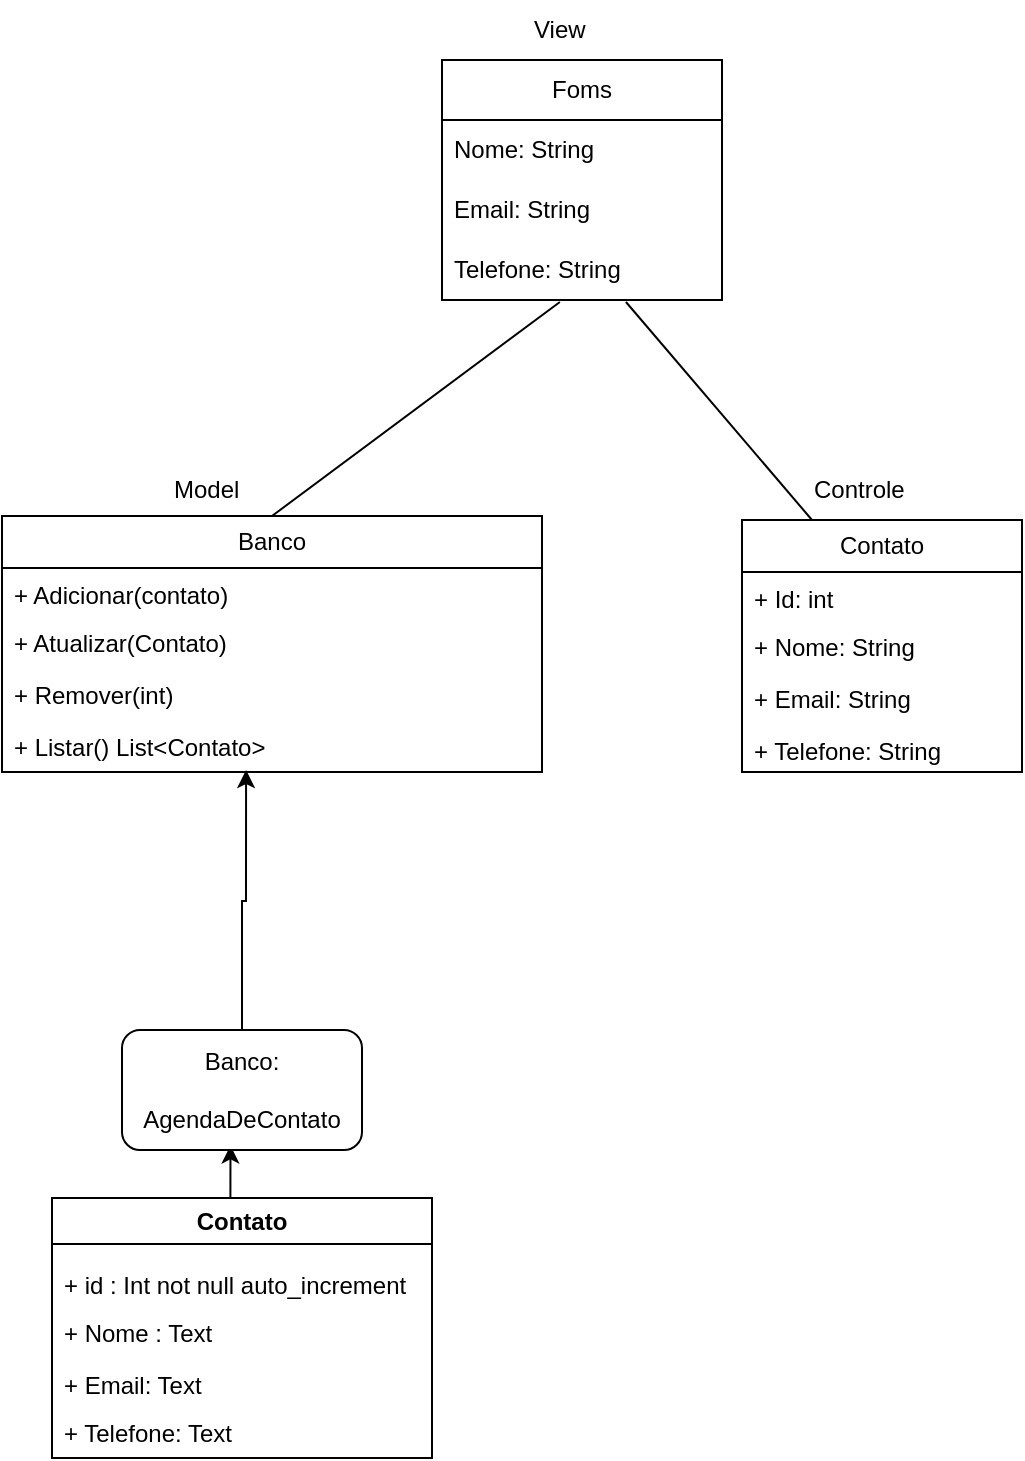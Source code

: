 <mxfile version="28.1.2">
  <diagram name="Página-1" id="9Mne3RvJwUTy3uy8LQMm">
    <mxGraphModel dx="1426" dy="841" grid="1" gridSize="10" guides="1" tooltips="1" connect="1" arrows="1" fold="1" page="1" pageScale="1" pageWidth="827" pageHeight="1169" math="0" shadow="0">
      <root>
        <mxCell id="0" />
        <mxCell id="1" parent="0" />
        <mxCell id="Sx7Xksbg1tdgJew51vxX-1" value="Contato" style="swimlane;fontStyle=0;childLayout=stackLayout;horizontal=1;startSize=26;horizontalStack=0;resizeParent=1;resizeParentMax=0;resizeLast=0;collapsible=1;marginBottom=0;whiteSpace=wrap;html=1;" parent="1" vertex="1">
          <mxGeometry x="820" y="500" width="140" height="126" as="geometry" />
        </mxCell>
        <mxCell id="Sx7Xksbg1tdgJew51vxX-2" value="+ Id: int" style="text;strokeColor=none;fillColor=none;align=left;verticalAlign=top;spacingLeft=4;spacingRight=4;overflow=hidden;rotatable=0;points=[[0,0.5],[1,0.5]];portConstraint=eastwest;whiteSpace=wrap;html=1;" parent="Sx7Xksbg1tdgJew51vxX-1" vertex="1">
          <mxGeometry y="26" width="140" height="24" as="geometry" />
        </mxCell>
        <mxCell id="Sx7Xksbg1tdgJew51vxX-3" value="+ Nome: String" style="text;strokeColor=none;fillColor=none;align=left;verticalAlign=top;spacingLeft=4;spacingRight=4;overflow=hidden;rotatable=0;points=[[0,0.5],[1,0.5]];portConstraint=eastwest;whiteSpace=wrap;html=1;" parent="Sx7Xksbg1tdgJew51vxX-1" vertex="1">
          <mxGeometry y="50" width="140" height="26" as="geometry" />
        </mxCell>
        <mxCell id="Sx7Xksbg1tdgJew51vxX-4" value="+ Email: String" style="text;strokeColor=none;fillColor=none;align=left;verticalAlign=top;spacingLeft=4;spacingRight=4;overflow=hidden;rotatable=0;points=[[0,0.5],[1,0.5]];portConstraint=eastwest;whiteSpace=wrap;html=1;" parent="Sx7Xksbg1tdgJew51vxX-1" vertex="1">
          <mxGeometry y="76" width="140" height="26" as="geometry" />
        </mxCell>
        <mxCell id="Sx7Xksbg1tdgJew51vxX-5" value="+ Telefone: String" style="text;strokeColor=none;fillColor=none;align=left;verticalAlign=top;spacingLeft=4;spacingRight=4;overflow=hidden;rotatable=0;points=[[0,0.5],[1,0.5]];portConstraint=eastwest;whiteSpace=wrap;html=1;" parent="Sx7Xksbg1tdgJew51vxX-1" vertex="1">
          <mxGeometry y="102" width="140" height="24" as="geometry" />
        </mxCell>
        <mxCell id="Sx7Xksbg1tdgJew51vxX-6" value="Banco" style="swimlane;fontStyle=0;childLayout=stackLayout;horizontal=1;startSize=26;horizontalStack=0;resizeParent=1;resizeParentMax=0;resizeLast=0;collapsible=1;marginBottom=0;whiteSpace=wrap;html=1;" parent="1" vertex="1">
          <mxGeometry x="450" y="498" width="270" height="128" as="geometry" />
        </mxCell>
        <mxCell id="Sx7Xksbg1tdgJew51vxX-7" value="+ Adicionar(contato)" style="text;strokeColor=none;fillColor=none;align=left;verticalAlign=top;spacingLeft=4;spacingRight=4;overflow=hidden;rotatable=0;points=[[0,0.5],[1,0.5]];portConstraint=eastwest;whiteSpace=wrap;html=1;" parent="Sx7Xksbg1tdgJew51vxX-6" vertex="1">
          <mxGeometry y="26" width="270" height="24" as="geometry" />
        </mxCell>
        <mxCell id="Sx7Xksbg1tdgJew51vxX-8" value="+ Atualizar(Contato)" style="text;strokeColor=none;fillColor=none;align=left;verticalAlign=top;spacingLeft=4;spacingRight=4;overflow=hidden;rotatable=0;points=[[0,0.5],[1,0.5]];portConstraint=eastwest;whiteSpace=wrap;html=1;" parent="Sx7Xksbg1tdgJew51vxX-6" vertex="1">
          <mxGeometry y="50" width="270" height="26" as="geometry" />
        </mxCell>
        <mxCell id="Sx7Xksbg1tdgJew51vxX-9" value="+ Remover(int)" style="text;strokeColor=none;fillColor=none;align=left;verticalAlign=top;spacingLeft=4;spacingRight=4;overflow=hidden;rotatable=0;points=[[0,0.5],[1,0.5]];portConstraint=eastwest;whiteSpace=wrap;html=1;" parent="Sx7Xksbg1tdgJew51vxX-6" vertex="1">
          <mxGeometry y="76" width="270" height="26" as="geometry" />
        </mxCell>
        <mxCell id="Sx7Xksbg1tdgJew51vxX-10" value="+ Listar() List&amp;lt;Contato&amp;gt;" style="text;strokeColor=none;fillColor=none;align=left;verticalAlign=top;spacingLeft=4;spacingRight=4;overflow=hidden;rotatable=0;points=[[0,0.5],[1,0.5]];portConstraint=eastwest;whiteSpace=wrap;html=1;" parent="Sx7Xksbg1tdgJew51vxX-6" vertex="1">
          <mxGeometry y="102" width="270" height="26" as="geometry" />
        </mxCell>
        <mxCell id="Sx7Xksbg1tdgJew51vxX-14" value="" style="endArrow=none;html=1;rounded=0;entryX=0.421;entryY=1.033;entryDx=0;entryDy=0;entryPerimeter=0;exitX=0.5;exitY=0;exitDx=0;exitDy=0;" parent="1" source="Sx7Xksbg1tdgJew51vxX-6" target="QUvFABM5vOLbmSUZ7qFD-10" edge="1">
          <mxGeometry width="50" height="50" relative="1" as="geometry">
            <mxPoint x="650" y="959" as="sourcePoint" />
            <mxPoint x="804" y="790" as="targetPoint" />
          </mxGeometry>
        </mxCell>
        <mxCell id="Sx7Xksbg1tdgJew51vxX-17" value="Contato" style="swimlane;whiteSpace=wrap;html=1;" parent="1" vertex="1">
          <mxGeometry x="475" y="839" width="190" height="130" as="geometry" />
        </mxCell>
        <mxCell id="Sx7Xksbg1tdgJew51vxX-18" value="+ id : Int not null auto_increment" style="text;strokeColor=none;fillColor=none;align=left;verticalAlign=top;spacingLeft=4;spacingRight=4;overflow=hidden;rotatable=0;points=[[0,0.5],[1,0.5]];portConstraint=eastwest;whiteSpace=wrap;html=1;" parent="Sx7Xksbg1tdgJew51vxX-17" vertex="1">
          <mxGeometry y="30" width="190" height="24" as="geometry" />
        </mxCell>
        <mxCell id="Sx7Xksbg1tdgJew51vxX-19" value="+ Nome : Text" style="text;strokeColor=none;fillColor=none;align=left;verticalAlign=top;spacingLeft=4;spacingRight=4;overflow=hidden;rotatable=0;points=[[0,0.5],[1,0.5]];portConstraint=eastwest;whiteSpace=wrap;html=1;" parent="Sx7Xksbg1tdgJew51vxX-17" vertex="1">
          <mxGeometry y="54" width="190" height="24" as="geometry" />
        </mxCell>
        <mxCell id="Sx7Xksbg1tdgJew51vxX-20" value="+ Email: Text" style="text;strokeColor=none;fillColor=none;align=left;verticalAlign=top;spacingLeft=4;spacingRight=4;overflow=hidden;rotatable=0;points=[[0,0.5],[1,0.5]];portConstraint=eastwest;whiteSpace=wrap;html=1;" parent="Sx7Xksbg1tdgJew51vxX-17" vertex="1">
          <mxGeometry y="80" width="190" height="24" as="geometry" />
        </mxCell>
        <mxCell id="Sx7Xksbg1tdgJew51vxX-21" value="+ Telefone: Text" style="text;strokeColor=none;fillColor=none;align=left;verticalAlign=top;spacingLeft=4;spacingRight=4;overflow=hidden;rotatable=0;points=[[0,0.5],[1,0.5]];portConstraint=eastwest;whiteSpace=wrap;html=1;" parent="Sx7Xksbg1tdgJew51vxX-17" vertex="1">
          <mxGeometry y="104" width="190" height="20" as="geometry" />
        </mxCell>
        <mxCell id="QUvFABM5vOLbmSUZ7qFD-2" style="edgeStyle=orthogonalEdgeStyle;rounded=0;orthogonalLoop=1;jettySize=auto;html=1;exitX=0.5;exitY=0;exitDx=0;exitDy=0;entryX=0.452;entryY=0.962;entryDx=0;entryDy=0;entryPerimeter=0;" edge="1" parent="1" source="QUvFABM5vOLbmSUZ7qFD-3" target="Sx7Xksbg1tdgJew51vxX-10">
          <mxGeometry relative="1" as="geometry" />
        </mxCell>
        <mxCell id="QUvFABM5vOLbmSUZ7qFD-7" value="Foms" style="swimlane;fontStyle=0;childLayout=stackLayout;horizontal=1;startSize=30;horizontalStack=0;resizeParent=1;resizeParentMax=0;resizeLast=0;collapsible=1;marginBottom=0;whiteSpace=wrap;html=1;" vertex="1" parent="1">
          <mxGeometry x="670" y="270" width="140" height="120" as="geometry" />
        </mxCell>
        <mxCell id="QUvFABM5vOLbmSUZ7qFD-8" value="Nome: String" style="text;strokeColor=none;fillColor=none;align=left;verticalAlign=middle;spacingLeft=4;spacingRight=4;overflow=hidden;points=[[0,0.5],[1,0.5]];portConstraint=eastwest;rotatable=0;whiteSpace=wrap;html=1;" vertex="1" parent="QUvFABM5vOLbmSUZ7qFD-7">
          <mxGeometry y="30" width="140" height="30" as="geometry" />
        </mxCell>
        <mxCell id="QUvFABM5vOLbmSUZ7qFD-9" value="Email: String" style="text;strokeColor=none;fillColor=none;align=left;verticalAlign=middle;spacingLeft=4;spacingRight=4;overflow=hidden;points=[[0,0.5],[1,0.5]];portConstraint=eastwest;rotatable=0;whiteSpace=wrap;html=1;" vertex="1" parent="QUvFABM5vOLbmSUZ7qFD-7">
          <mxGeometry y="60" width="140" height="30" as="geometry" />
        </mxCell>
        <mxCell id="QUvFABM5vOLbmSUZ7qFD-10" value="Telefone: String" style="text;strokeColor=none;fillColor=none;align=left;verticalAlign=middle;spacingLeft=4;spacingRight=4;overflow=hidden;points=[[0,0.5],[1,0.5]];portConstraint=eastwest;rotatable=0;whiteSpace=wrap;html=1;" vertex="1" parent="QUvFABM5vOLbmSUZ7qFD-7">
          <mxGeometry y="90" width="140" height="30" as="geometry" />
        </mxCell>
        <mxCell id="QUvFABM5vOLbmSUZ7qFD-12" value="Controle" style="text;strokeColor=none;fillColor=none;align=left;verticalAlign=middle;spacingLeft=4;spacingRight=4;overflow=hidden;points=[[0,0.5],[1,0.5]];portConstraint=eastwest;rotatable=0;whiteSpace=wrap;html=1;" vertex="1" parent="1">
          <mxGeometry x="850" y="470" width="80" height="30" as="geometry" />
        </mxCell>
        <mxCell id="QUvFABM5vOLbmSUZ7qFD-13" value="" style="endArrow=none;html=1;rounded=0;entryX=0.25;entryY=0;entryDx=0;entryDy=0;exitX=0.657;exitY=1.033;exitDx=0;exitDy=0;exitPerimeter=0;" edge="1" parent="1" source="QUvFABM5vOLbmSUZ7qFD-10" target="Sx7Xksbg1tdgJew51vxX-1">
          <mxGeometry width="50" height="50" relative="1" as="geometry">
            <mxPoint x="730" y="434" as="sourcePoint" />
            <mxPoint x="884" y="390" as="targetPoint" />
          </mxGeometry>
        </mxCell>
        <mxCell id="QUvFABM5vOLbmSUZ7qFD-14" value="Model" style="text;strokeColor=none;fillColor=none;align=left;verticalAlign=middle;spacingLeft=4;spacingRight=4;overflow=hidden;points=[[0,0.5],[1,0.5]];portConstraint=eastwest;rotatable=0;whiteSpace=wrap;html=1;" vertex="1" parent="1">
          <mxGeometry x="530" y="470" width="80" height="30" as="geometry" />
        </mxCell>
        <mxCell id="QUvFABM5vOLbmSUZ7qFD-15" value="View" style="text;strokeColor=none;fillColor=none;align=left;verticalAlign=middle;spacingLeft=4;spacingRight=4;overflow=hidden;points=[[0,0.5],[1,0.5]];portConstraint=eastwest;rotatable=0;whiteSpace=wrap;html=1;" vertex="1" parent="1">
          <mxGeometry x="710" y="240" width="80" height="30" as="geometry" />
        </mxCell>
        <mxCell id="QUvFABM5vOLbmSUZ7qFD-17" value="" style="edgeStyle=orthogonalEdgeStyle;rounded=0;orthogonalLoop=1;jettySize=auto;html=1;exitX=0.5;exitY=0;exitDx=0;exitDy=0;entryX=0.452;entryY=0.962;entryDx=0;entryDy=0;entryPerimeter=0;" edge="1" parent="1" source="Sx7Xksbg1tdgJew51vxX-17" target="QUvFABM5vOLbmSUZ7qFD-3">
          <mxGeometry relative="1" as="geometry">
            <mxPoint x="570" y="839" as="sourcePoint" />
            <mxPoint x="557" y="637" as="targetPoint" />
          </mxGeometry>
        </mxCell>
        <mxCell id="QUvFABM5vOLbmSUZ7qFD-3" value="&lt;div&gt;Banco:&lt;/div&gt;&lt;div&gt;&lt;br&gt;&lt;/div&gt;AgendaDeContato" style="rounded=1;whiteSpace=wrap;html=1;" vertex="1" parent="1">
          <mxGeometry x="510" y="755" width="120" height="60" as="geometry" />
        </mxCell>
      </root>
    </mxGraphModel>
  </diagram>
</mxfile>
